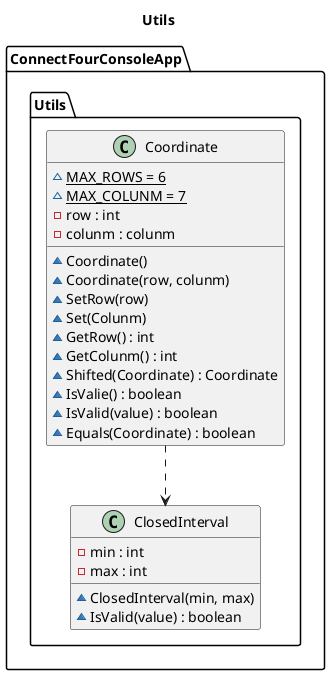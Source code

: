 @startuml Utils
title Utils
package ConnectFourConsoleApp{
    namespace Utils{
        class Coordinate{
            ~{static}MAX_ROWS = 6
            ~{static}MAX_COLUNM = 7
            -row : int
            -colunm : colunm
            ~Coordinate()
            ~Coordinate(row, colunm)
            ~SetRow(row)
            ~Set(Colunm)
            ~GetRow() : int
            ~GetColunm() : int
            ~Shifted(Coordinate) : Coordinate
            ~IsValie() : boolean
            ~IsValid(value) : boolean
            ~Equals(Coordinate) : boolean
        }
        Coordinate ..> ClosedInterval

        class ClosedInterval{
            -min : int
            -max : int
            ~ClosedInterval(min, max)
            ~IsValid(value) : boolean
        }
    }
}
@enduml